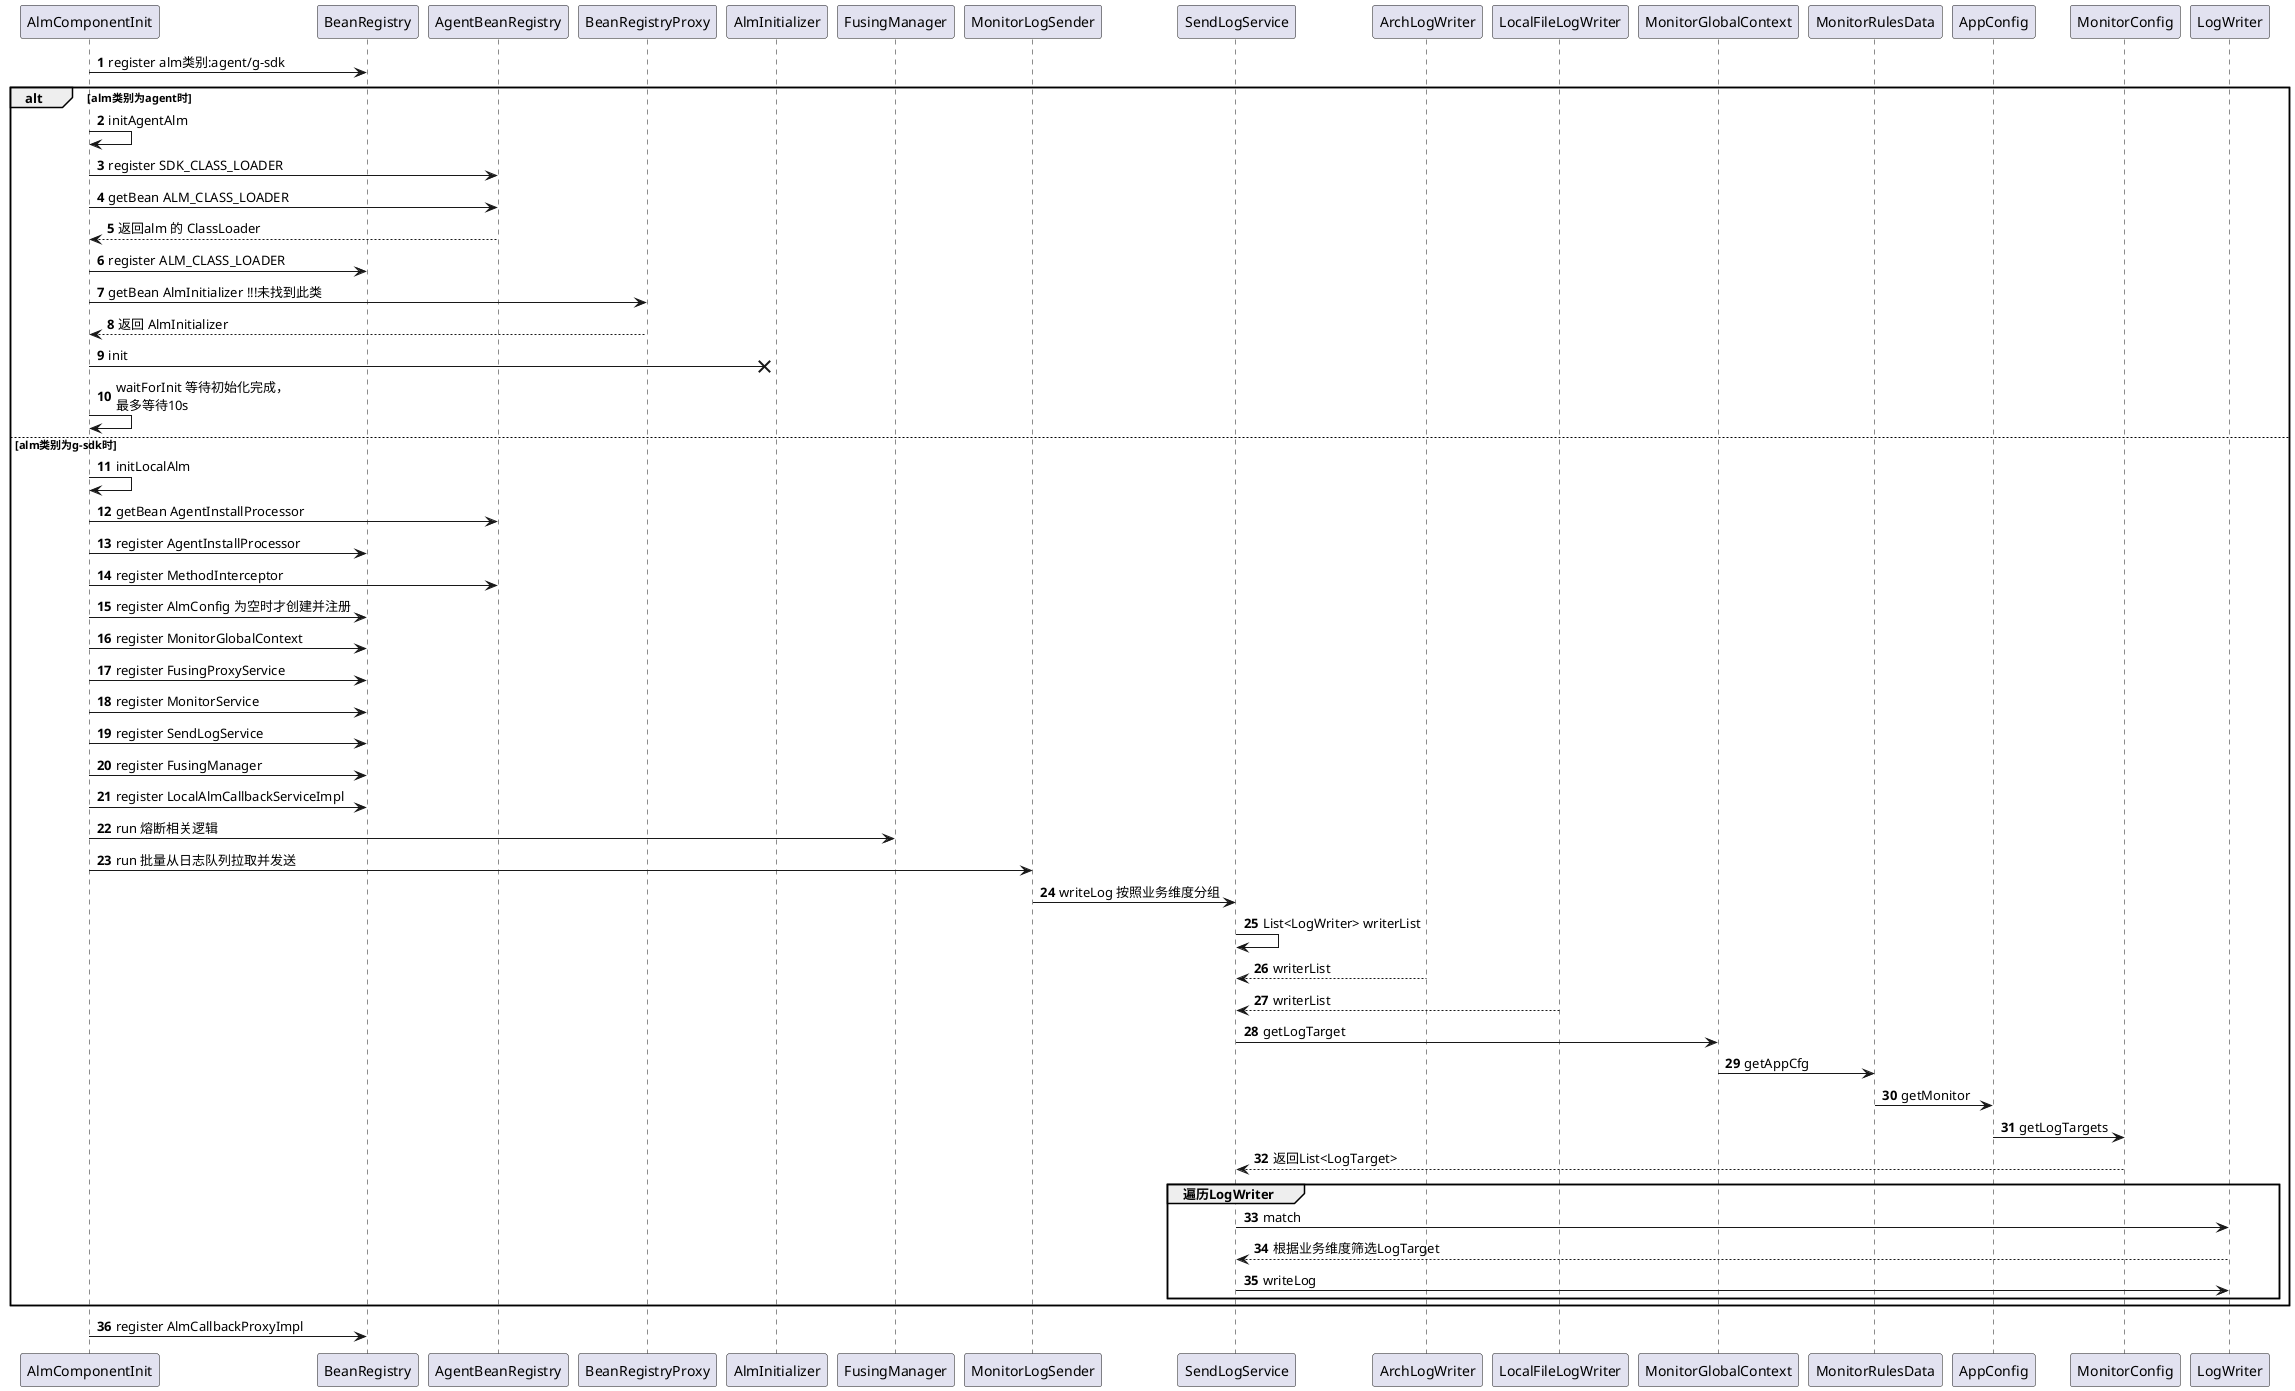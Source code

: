 @startuml
autonumber

AlmComponentInit -> BeanRegistry:register alm类别:agent/g-sdk

alt alm类别为agent时
    AlmComponentInit -> AlmComponentInit:initAgentAlm
    AlmComponentInit -> AgentBeanRegistry:register SDK_CLASS_LOADER
    AlmComponentInit -> AgentBeanRegistry:getBean ALM_CLASS_LOADER
    AgentBeanRegistry --> AlmComponentInit:返回alm 的 ClassLoader
    AlmComponentInit -> BeanRegistry:register ALM_CLASS_LOADER
    AlmComponentInit -> BeanRegistryProxy:getBean AlmInitializer !!!未找到此类
    BeanRegistryProxy --> AlmComponentInit:返回 AlmInitializer
    AlmComponentInit ->X AlmInitializer:init
    AlmComponentInit -> AlmComponentInit:waitForInit 等待初始化完成，\n最多等待10s
else alm类别为g-sdk时
    AlmComponentInit -> AlmComponentInit:initLocalAlm
    AlmComponentInit -> AgentBeanRegistry:getBean AgentInstallProcessor
    AlmComponentInit -> BeanRegistry:register AgentInstallProcessor
    AlmComponentInit -> AgentBeanRegistry:register MethodInterceptor
    AlmComponentInit -> BeanRegistry:register AlmConfig 为空时才创建并注册
    AlmComponentInit -> BeanRegistry:register MonitorGlobalContext
    AlmComponentInit -> BeanRegistry:register FusingProxyService
    AlmComponentInit -> BeanRegistry:register MonitorService
    AlmComponentInit -> BeanRegistry:register SendLogService
    AlmComponentInit -> BeanRegistry:register FusingManager
    AlmComponentInit -> BeanRegistry:register LocalAlmCallbackServiceImpl
    AlmComponentInit -> FusingManager:run 熔断相关逻辑
    AlmComponentInit -> MonitorLogSender:run 批量从日志队列拉取并发送
    MonitorLogSender -> SendLogService:writeLog 按照业务维度分组

    SendLogService -> SendLogService:List<LogWriter> writerList
    ArchLogWriter --> SendLogService:writerList
    LocalFileLogWriter --> SendLogService:writerList

    SendLogService -> MonitorGlobalContext:getLogTarget
    MonitorGlobalContext -> MonitorRulesData:getAppCfg
    MonitorRulesData -> AppConfig:getMonitor
    AppConfig -> MonitorConfig:getLogTargets
    MonitorConfig --> SendLogService:返回List<LogTarget>

    group 遍历LogWriter
        SendLogService -> LogWriter:match
        LogWriter --> SendLogService:根据业务维度筛选LogTarget
        SendLogService -> LogWriter:writeLog
    end

end

AlmComponentInit -> BeanRegistry:register AlmCallbackProxyImpl

@enduml